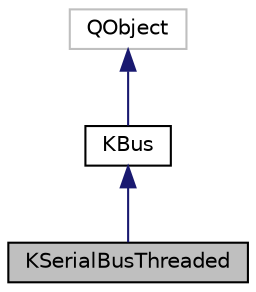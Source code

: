 digraph "KSerialBusThreaded"
{
 // LATEX_PDF_SIZE
  edge [fontname="Helvetica",fontsize="10",labelfontname="Helvetica",labelfontsize="10"];
  node [fontname="Helvetica",fontsize="10",shape=record];
  Node1 [label="KSerialBusThreaded",height=0.2,width=0.4,color="black", fillcolor="grey75", style="filled", fontcolor="black",tooltip="Implementation KBus on QSerialPort, QThread and Workers."];
  Node2 -> Node1 [dir="back",color="midnightblue",fontsize="10",style="solid",fontname="Helvetica"];
  Node2 [label="KBus",height=0.2,width=0.4,color="black", fillcolor="white", style="filled",URL="$class_k_bus.html",tooltip=" "];
  Node3 -> Node2 [dir="back",color="midnightblue",fontsize="10",style="solid",fontname="Helvetica"];
  Node3 [label="QObject",height=0.2,width=0.4,color="grey75", fillcolor="white", style="filled",tooltip=" "];
}

